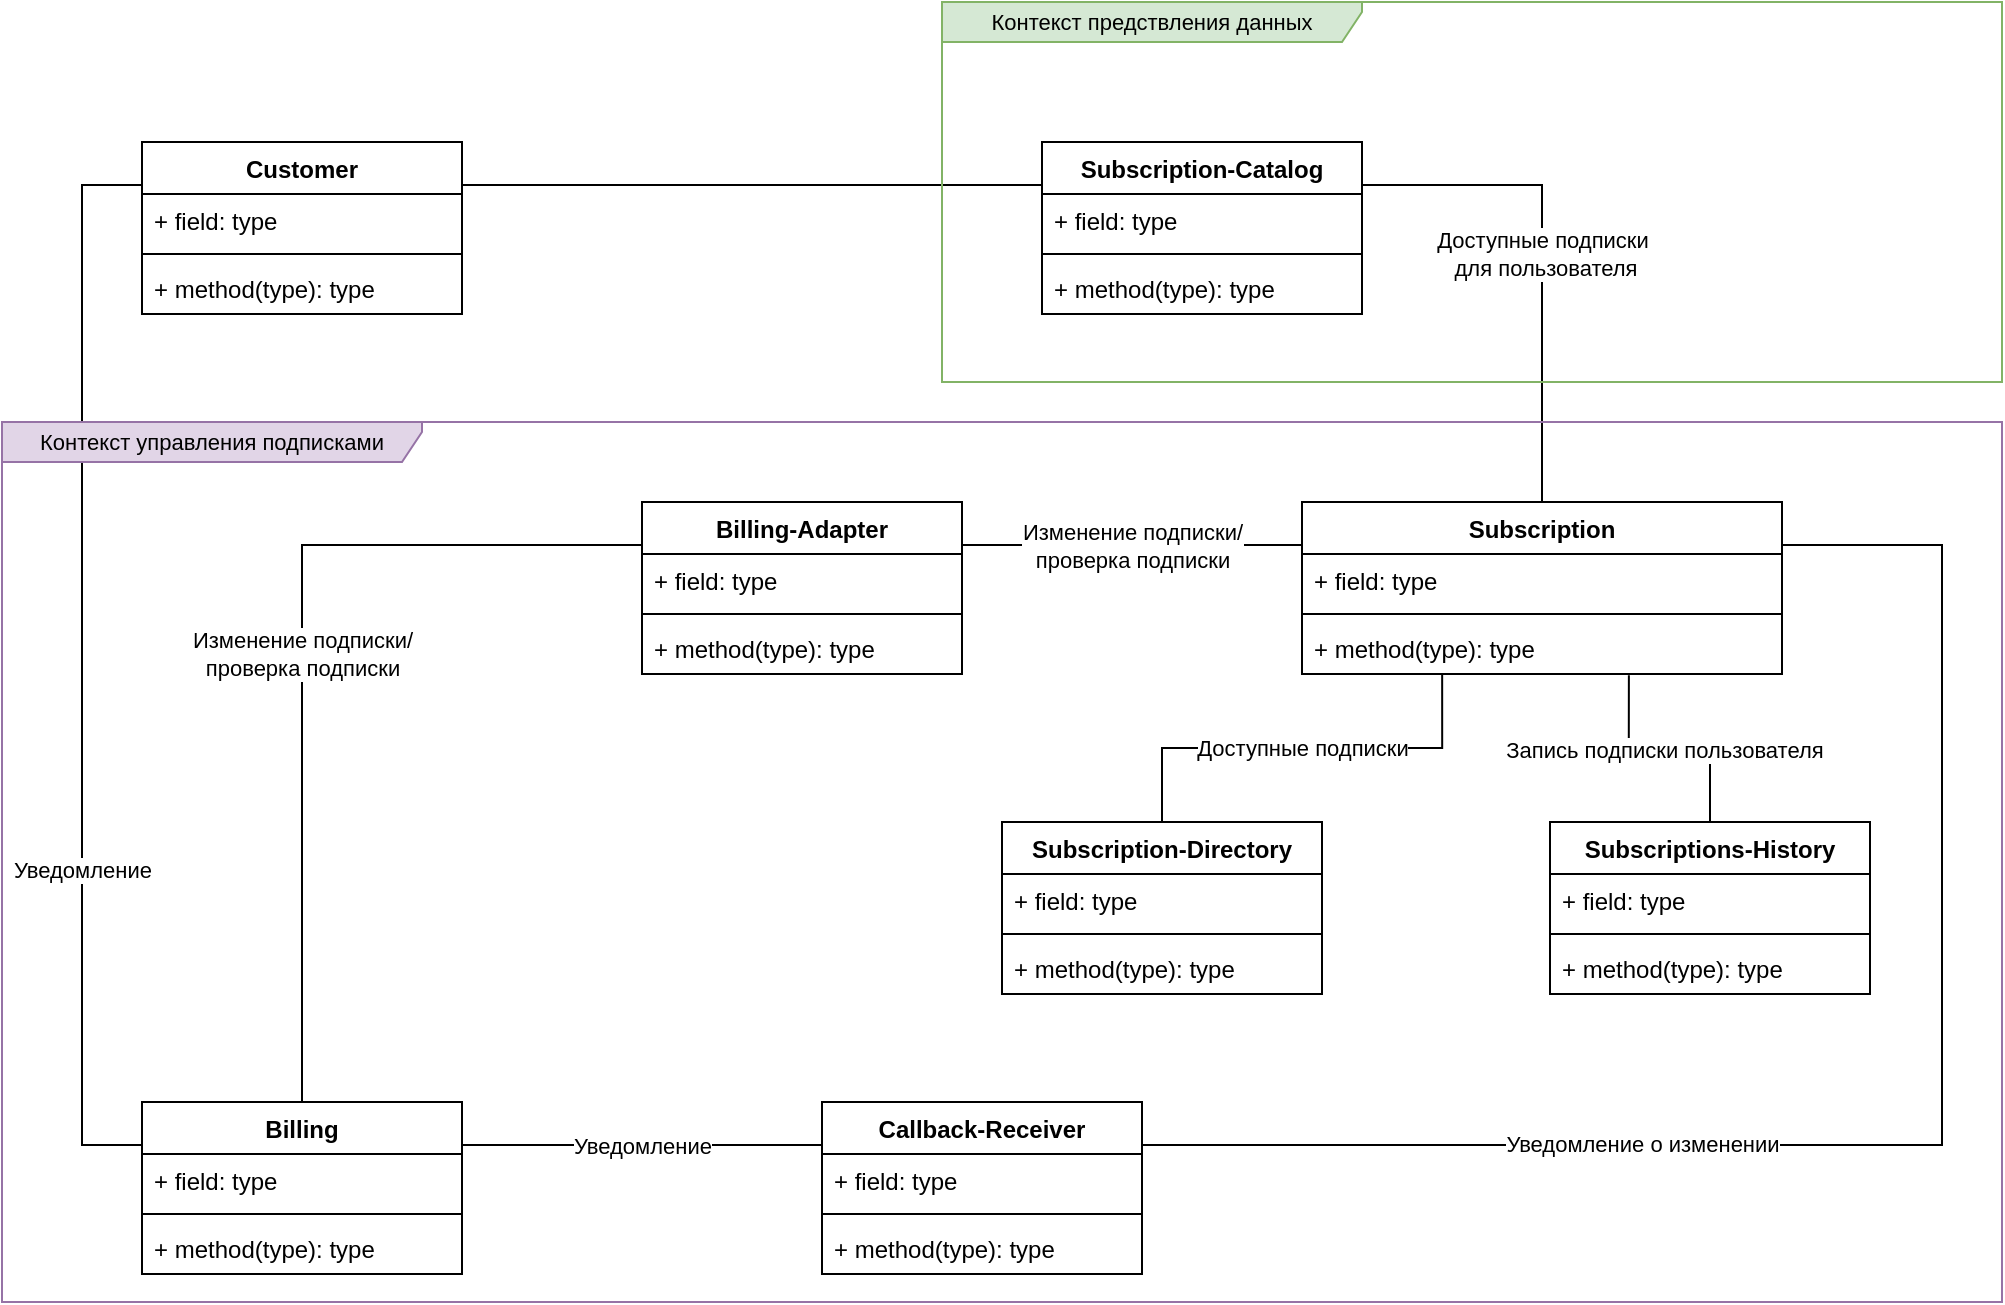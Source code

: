 <mxfile version="22.0.0" type="device" pages="4">
  <diagram name="V1" id="KmbdTij_2an36R1DEpAb">
    <mxGraphModel dx="2901" dy="1196" grid="1" gridSize="10" guides="1" tooltips="1" connect="1" arrows="1" fold="1" page="1" pageScale="1" pageWidth="827" pageHeight="1169" math="0" shadow="0">
      <root>
        <mxCell id="0" />
        <mxCell id="1" parent="0" />
        <mxCell id="fzV9chFGuS6fEBadWFvz-37" value="" style="edgeStyle=orthogonalEdgeStyle;rounded=0;orthogonalLoop=1;jettySize=auto;html=1;endArrow=none;endFill=0;entryX=0;entryY=0.25;entryDx=0;entryDy=0;exitX=1;exitY=0.25;exitDx=0;exitDy=0;" edge="1" parent="1" source="fzV9chFGuS6fEBadWFvz-5" target="fzV9chFGuS6fEBadWFvz-9">
          <mxGeometry relative="1" as="geometry">
            <mxPoint x="180" y="300" as="targetPoint" />
          </mxGeometry>
        </mxCell>
        <mxCell id="fzV9chFGuS6fEBadWFvz-5" value="Customer" style="swimlane;fontStyle=1;align=center;verticalAlign=top;childLayout=stackLayout;horizontal=1;startSize=26;horizontalStack=0;resizeParent=1;resizeParentMax=0;resizeLast=0;collapsible=1;marginBottom=0;whiteSpace=wrap;html=1;" vertex="1" parent="1">
          <mxGeometry x="-370" y="300" width="160" height="86" as="geometry" />
        </mxCell>
        <mxCell id="fzV9chFGuS6fEBadWFvz-6" value="+ field: type" style="text;strokeColor=none;fillColor=none;align=left;verticalAlign=top;spacingLeft=4;spacingRight=4;overflow=hidden;rotatable=0;points=[[0,0.5],[1,0.5]];portConstraint=eastwest;whiteSpace=wrap;html=1;" vertex="1" parent="fzV9chFGuS6fEBadWFvz-5">
          <mxGeometry y="26" width="160" height="26" as="geometry" />
        </mxCell>
        <mxCell id="fzV9chFGuS6fEBadWFvz-7" value="" style="line;strokeWidth=1;fillColor=none;align=left;verticalAlign=middle;spacingTop=-1;spacingLeft=3;spacingRight=3;rotatable=0;labelPosition=right;points=[];portConstraint=eastwest;strokeColor=inherit;" vertex="1" parent="fzV9chFGuS6fEBadWFvz-5">
          <mxGeometry y="52" width="160" height="8" as="geometry" />
        </mxCell>
        <mxCell id="fzV9chFGuS6fEBadWFvz-8" value="+ method(type): type" style="text;strokeColor=none;fillColor=none;align=left;verticalAlign=top;spacingLeft=4;spacingRight=4;overflow=hidden;rotatable=0;points=[[0,0.5],[1,0.5]];portConstraint=eastwest;whiteSpace=wrap;html=1;" vertex="1" parent="fzV9chFGuS6fEBadWFvz-5">
          <mxGeometry y="60" width="160" height="26" as="geometry" />
        </mxCell>
        <mxCell id="fzV9chFGuS6fEBadWFvz-39" value="Доступные подписки&lt;br&gt;&amp;nbsp;для пользователя" style="edgeStyle=orthogonalEdgeStyle;shape=connector;rounded=0;orthogonalLoop=1;jettySize=auto;html=1;exitX=1;exitY=0.25;exitDx=0;exitDy=0;entryX=0.5;entryY=0;entryDx=0;entryDy=0;labelBackgroundColor=default;strokeColor=default;align=center;verticalAlign=middle;fontFamily=Helvetica;fontSize=11;fontColor=default;endArrow=none;endFill=0;" edge="1" parent="1" source="fzV9chFGuS6fEBadWFvz-9" target="fzV9chFGuS6fEBadWFvz-17">
          <mxGeometry relative="1" as="geometry" />
        </mxCell>
        <mxCell id="fzV9chFGuS6fEBadWFvz-9" value="Subscription-Catalog" style="swimlane;fontStyle=1;align=center;verticalAlign=top;childLayout=stackLayout;horizontal=1;startSize=26;horizontalStack=0;resizeParent=1;resizeParentMax=0;resizeLast=0;collapsible=1;marginBottom=0;whiteSpace=wrap;html=1;" vertex="1" parent="1">
          <mxGeometry x="80" y="300" width="160" height="86" as="geometry" />
        </mxCell>
        <mxCell id="fzV9chFGuS6fEBadWFvz-10" value="+ field: type" style="text;strokeColor=none;fillColor=none;align=left;verticalAlign=top;spacingLeft=4;spacingRight=4;overflow=hidden;rotatable=0;points=[[0,0.5],[1,0.5]];portConstraint=eastwest;whiteSpace=wrap;html=1;" vertex="1" parent="fzV9chFGuS6fEBadWFvz-9">
          <mxGeometry y="26" width="160" height="26" as="geometry" />
        </mxCell>
        <mxCell id="fzV9chFGuS6fEBadWFvz-11" value="" style="line;strokeWidth=1;fillColor=none;align=left;verticalAlign=middle;spacingTop=-1;spacingLeft=3;spacingRight=3;rotatable=0;labelPosition=right;points=[];portConstraint=eastwest;strokeColor=inherit;" vertex="1" parent="fzV9chFGuS6fEBadWFvz-9">
          <mxGeometry y="52" width="160" height="8" as="geometry" />
        </mxCell>
        <mxCell id="fzV9chFGuS6fEBadWFvz-12" value="+ method(type): type" style="text;strokeColor=none;fillColor=none;align=left;verticalAlign=top;spacingLeft=4;spacingRight=4;overflow=hidden;rotatable=0;points=[[0,0.5],[1,0.5]];portConstraint=eastwest;whiteSpace=wrap;html=1;" vertex="1" parent="fzV9chFGuS6fEBadWFvz-9">
          <mxGeometry y="60" width="160" height="26" as="geometry" />
        </mxCell>
        <mxCell id="fzV9chFGuS6fEBadWFvz-13" value="Subscriptions-History" style="swimlane;fontStyle=1;align=center;verticalAlign=top;childLayout=stackLayout;horizontal=1;startSize=26;horizontalStack=0;resizeParent=1;resizeParentMax=0;resizeLast=0;collapsible=1;marginBottom=0;whiteSpace=wrap;html=1;" vertex="1" parent="1">
          <mxGeometry x="334" y="640" width="160" height="86" as="geometry" />
        </mxCell>
        <mxCell id="fzV9chFGuS6fEBadWFvz-14" value="+ field: type" style="text;strokeColor=none;fillColor=none;align=left;verticalAlign=top;spacingLeft=4;spacingRight=4;overflow=hidden;rotatable=0;points=[[0,0.5],[1,0.5]];portConstraint=eastwest;whiteSpace=wrap;html=1;" vertex="1" parent="fzV9chFGuS6fEBadWFvz-13">
          <mxGeometry y="26" width="160" height="26" as="geometry" />
        </mxCell>
        <mxCell id="fzV9chFGuS6fEBadWFvz-15" value="" style="line;strokeWidth=1;fillColor=none;align=left;verticalAlign=middle;spacingTop=-1;spacingLeft=3;spacingRight=3;rotatable=0;labelPosition=right;points=[];portConstraint=eastwest;strokeColor=inherit;" vertex="1" parent="fzV9chFGuS6fEBadWFvz-13">
          <mxGeometry y="52" width="160" height="8" as="geometry" />
        </mxCell>
        <mxCell id="fzV9chFGuS6fEBadWFvz-16" value="+ method(type): type" style="text;strokeColor=none;fillColor=none;align=left;verticalAlign=top;spacingLeft=4;spacingRight=4;overflow=hidden;rotatable=0;points=[[0,0.5],[1,0.5]];portConstraint=eastwest;whiteSpace=wrap;html=1;" vertex="1" parent="fzV9chFGuS6fEBadWFvz-13">
          <mxGeometry y="60" width="160" height="26" as="geometry" />
        </mxCell>
        <mxCell id="fzV9chFGuS6fEBadWFvz-40" value="Изменение подписки/&lt;br&gt;проверка подписки" style="edgeStyle=orthogonalEdgeStyle;shape=connector;rounded=0;orthogonalLoop=1;jettySize=auto;html=1;exitX=0;exitY=0.25;exitDx=0;exitDy=0;entryX=1;entryY=0.25;entryDx=0;entryDy=0;labelBackgroundColor=default;strokeColor=default;align=center;verticalAlign=middle;fontFamily=Helvetica;fontSize=11;fontColor=default;endArrow=none;endFill=0;" edge="1" parent="1" source="fzV9chFGuS6fEBadWFvz-17" target="fzV9chFGuS6fEBadWFvz-29">
          <mxGeometry relative="1" as="geometry" />
        </mxCell>
        <mxCell id="fzV9chFGuS6fEBadWFvz-45" style="edgeStyle=orthogonalEdgeStyle;shape=connector;rounded=0;orthogonalLoop=1;jettySize=auto;html=1;entryX=0.5;entryY=0;entryDx=0;entryDy=0;labelBackgroundColor=default;strokeColor=default;align=center;verticalAlign=middle;fontFamily=Helvetica;fontSize=11;fontColor=default;endArrow=none;endFill=0;exitX=0.681;exitY=1.024;exitDx=0;exitDy=0;exitPerimeter=0;" edge="1" parent="1" source="fzV9chFGuS6fEBadWFvz-20" target="fzV9chFGuS6fEBadWFvz-13">
          <mxGeometry relative="1" as="geometry" />
        </mxCell>
        <mxCell id="fzV9chFGuS6fEBadWFvz-46" value="Запись подписки пользователя" style="edgeLabel;html=1;align=center;verticalAlign=middle;resizable=0;points=[];fontSize=11;fontFamily=Helvetica;fontColor=default;" vertex="1" connectable="0" parent="fzV9chFGuS6fEBadWFvz-45">
          <mxGeometry x="-0.051" y="-1" relative="1" as="geometry">
            <mxPoint as="offset" />
          </mxGeometry>
        </mxCell>
        <mxCell id="fzV9chFGuS6fEBadWFvz-17" value="Subscription" style="swimlane;fontStyle=1;align=center;verticalAlign=top;childLayout=stackLayout;horizontal=1;startSize=26;horizontalStack=0;resizeParent=1;resizeParentMax=0;resizeLast=0;collapsible=1;marginBottom=0;whiteSpace=wrap;html=1;" vertex="1" parent="1">
          <mxGeometry x="210" y="480" width="240" height="86" as="geometry" />
        </mxCell>
        <mxCell id="fzV9chFGuS6fEBadWFvz-18" value="+ field: type" style="text;strokeColor=none;fillColor=none;align=left;verticalAlign=top;spacingLeft=4;spacingRight=4;overflow=hidden;rotatable=0;points=[[0,0.5],[1,0.5]];portConstraint=eastwest;whiteSpace=wrap;html=1;" vertex="1" parent="fzV9chFGuS6fEBadWFvz-17">
          <mxGeometry y="26" width="240" height="26" as="geometry" />
        </mxCell>
        <mxCell id="fzV9chFGuS6fEBadWFvz-19" value="" style="line;strokeWidth=1;fillColor=none;align=left;verticalAlign=middle;spacingTop=-1;spacingLeft=3;spacingRight=3;rotatable=0;labelPosition=right;points=[];portConstraint=eastwest;strokeColor=inherit;" vertex="1" parent="fzV9chFGuS6fEBadWFvz-17">
          <mxGeometry y="52" width="240" height="8" as="geometry" />
        </mxCell>
        <mxCell id="fzV9chFGuS6fEBadWFvz-20" value="+ method(type): type" style="text;strokeColor=none;fillColor=none;align=left;verticalAlign=top;spacingLeft=4;spacingRight=4;overflow=hidden;rotatable=0;points=[[0,0.5],[1,0.5]];portConstraint=eastwest;whiteSpace=wrap;html=1;" vertex="1" parent="fzV9chFGuS6fEBadWFvz-17">
          <mxGeometry y="60" width="240" height="26" as="geometry" />
        </mxCell>
        <mxCell id="fzV9chFGuS6fEBadWFvz-42" value="Уведомление" style="edgeStyle=orthogonalEdgeStyle;shape=connector;rounded=0;orthogonalLoop=1;jettySize=auto;html=1;exitX=1;exitY=0.25;exitDx=0;exitDy=0;entryX=0;entryY=0.25;entryDx=0;entryDy=0;labelBackgroundColor=default;strokeColor=default;align=center;verticalAlign=middle;fontFamily=Helvetica;fontSize=11;fontColor=default;endArrow=none;endFill=0;" edge="1" parent="1" source="fzV9chFGuS6fEBadWFvz-21" target="fzV9chFGuS6fEBadWFvz-25">
          <mxGeometry relative="1" as="geometry" />
        </mxCell>
        <mxCell id="fzV9chFGuS6fEBadWFvz-43" value="Уведомление" style="edgeStyle=orthogonalEdgeStyle;shape=connector;rounded=0;orthogonalLoop=1;jettySize=auto;html=1;exitX=0;exitY=0.25;exitDx=0;exitDy=0;entryX=0;entryY=0.25;entryDx=0;entryDy=0;labelBackgroundColor=default;strokeColor=default;align=center;verticalAlign=middle;fontFamily=Helvetica;fontSize=11;fontColor=default;endArrow=none;endFill=0;" edge="1" parent="1" source="fzV9chFGuS6fEBadWFvz-21" target="fzV9chFGuS6fEBadWFvz-5">
          <mxGeometry x="-0.379" relative="1" as="geometry">
            <Array as="points">
              <mxPoint x="-400" y="802" />
              <mxPoint x="-400" y="322" />
            </Array>
            <mxPoint as="offset" />
          </mxGeometry>
        </mxCell>
        <mxCell id="fzV9chFGuS6fEBadWFvz-21" value="Billing" style="swimlane;fontStyle=1;align=center;verticalAlign=top;childLayout=stackLayout;horizontal=1;startSize=26;horizontalStack=0;resizeParent=1;resizeParentMax=0;resizeLast=0;collapsible=1;marginBottom=0;whiteSpace=wrap;html=1;" vertex="1" parent="1">
          <mxGeometry x="-370" y="780" width="160" height="86" as="geometry" />
        </mxCell>
        <mxCell id="fzV9chFGuS6fEBadWFvz-22" value="+ field: type" style="text;strokeColor=none;fillColor=none;align=left;verticalAlign=top;spacingLeft=4;spacingRight=4;overflow=hidden;rotatable=0;points=[[0,0.5],[1,0.5]];portConstraint=eastwest;whiteSpace=wrap;html=1;" vertex="1" parent="fzV9chFGuS6fEBadWFvz-21">
          <mxGeometry y="26" width="160" height="26" as="geometry" />
        </mxCell>
        <mxCell id="fzV9chFGuS6fEBadWFvz-23" value="" style="line;strokeWidth=1;fillColor=none;align=left;verticalAlign=middle;spacingTop=-1;spacingLeft=3;spacingRight=3;rotatable=0;labelPosition=right;points=[];portConstraint=eastwest;strokeColor=inherit;" vertex="1" parent="fzV9chFGuS6fEBadWFvz-21">
          <mxGeometry y="52" width="160" height="8" as="geometry" />
        </mxCell>
        <mxCell id="fzV9chFGuS6fEBadWFvz-24" value="+ method(type): type" style="text;strokeColor=none;fillColor=none;align=left;verticalAlign=top;spacingLeft=4;spacingRight=4;overflow=hidden;rotatable=0;points=[[0,0.5],[1,0.5]];portConstraint=eastwest;whiteSpace=wrap;html=1;" vertex="1" parent="fzV9chFGuS6fEBadWFvz-21">
          <mxGeometry y="60" width="160" height="26" as="geometry" />
        </mxCell>
        <mxCell id="fzV9chFGuS6fEBadWFvz-44" value="Уведомление о изменении" style="edgeStyle=orthogonalEdgeStyle;shape=connector;rounded=0;orthogonalLoop=1;jettySize=auto;html=1;exitX=1;exitY=0.25;exitDx=0;exitDy=0;entryX=1;entryY=0.25;entryDx=0;entryDy=0;labelBackgroundColor=default;strokeColor=default;align=center;verticalAlign=middle;fontFamily=Helvetica;fontSize=11;fontColor=default;endArrow=none;endFill=0;" edge="1" parent="1" source="fzV9chFGuS6fEBadWFvz-25" target="fzV9chFGuS6fEBadWFvz-17">
          <mxGeometry x="-0.36" y="1" relative="1" as="geometry">
            <Array as="points">
              <mxPoint x="530" y="802" />
              <mxPoint x="530" y="502" />
            </Array>
            <mxPoint as="offset" />
          </mxGeometry>
        </mxCell>
        <mxCell id="fzV9chFGuS6fEBadWFvz-25" value="Callback-Receiver" style="swimlane;fontStyle=1;align=center;verticalAlign=top;childLayout=stackLayout;horizontal=1;startSize=26;horizontalStack=0;resizeParent=1;resizeParentMax=0;resizeLast=0;collapsible=1;marginBottom=0;whiteSpace=wrap;html=1;" vertex="1" parent="1">
          <mxGeometry x="-30" y="780" width="160" height="86" as="geometry" />
        </mxCell>
        <mxCell id="fzV9chFGuS6fEBadWFvz-26" value="+ field: type" style="text;strokeColor=none;fillColor=none;align=left;verticalAlign=top;spacingLeft=4;spacingRight=4;overflow=hidden;rotatable=0;points=[[0,0.5],[1,0.5]];portConstraint=eastwest;whiteSpace=wrap;html=1;" vertex="1" parent="fzV9chFGuS6fEBadWFvz-25">
          <mxGeometry y="26" width="160" height="26" as="geometry" />
        </mxCell>
        <mxCell id="fzV9chFGuS6fEBadWFvz-27" value="" style="line;strokeWidth=1;fillColor=none;align=left;verticalAlign=middle;spacingTop=-1;spacingLeft=3;spacingRight=3;rotatable=0;labelPosition=right;points=[];portConstraint=eastwest;strokeColor=inherit;" vertex="1" parent="fzV9chFGuS6fEBadWFvz-25">
          <mxGeometry y="52" width="160" height="8" as="geometry" />
        </mxCell>
        <mxCell id="fzV9chFGuS6fEBadWFvz-28" value="+ method(type): type" style="text;strokeColor=none;fillColor=none;align=left;verticalAlign=top;spacingLeft=4;spacingRight=4;overflow=hidden;rotatable=0;points=[[0,0.5],[1,0.5]];portConstraint=eastwest;whiteSpace=wrap;html=1;" vertex="1" parent="fzV9chFGuS6fEBadWFvz-25">
          <mxGeometry y="60" width="160" height="26" as="geometry" />
        </mxCell>
        <mxCell id="fzV9chFGuS6fEBadWFvz-41" value="Изменение подписки/&lt;br style=&quot;border-color: var(--border-color);&quot;&gt;проверка подписки" style="edgeStyle=orthogonalEdgeStyle;shape=connector;rounded=0;orthogonalLoop=1;jettySize=auto;html=1;exitX=0;exitY=0.25;exitDx=0;exitDy=0;entryX=0.5;entryY=0;entryDx=0;entryDy=0;labelBackgroundColor=default;strokeColor=default;align=center;verticalAlign=middle;fontFamily=Helvetica;fontSize=11;fontColor=default;endArrow=none;endFill=0;" edge="1" parent="1" source="fzV9chFGuS6fEBadWFvz-29" target="fzV9chFGuS6fEBadWFvz-21">
          <mxGeometry relative="1" as="geometry" />
        </mxCell>
        <mxCell id="fzV9chFGuS6fEBadWFvz-29" value="Billing-Adapter" style="swimlane;fontStyle=1;align=center;verticalAlign=top;childLayout=stackLayout;horizontal=1;startSize=26;horizontalStack=0;resizeParent=1;resizeParentMax=0;resizeLast=0;collapsible=1;marginBottom=0;whiteSpace=wrap;html=1;" vertex="1" parent="1">
          <mxGeometry x="-120" y="480" width="160" height="86" as="geometry" />
        </mxCell>
        <mxCell id="fzV9chFGuS6fEBadWFvz-30" value="+ field: type" style="text;strokeColor=none;fillColor=none;align=left;verticalAlign=top;spacingLeft=4;spacingRight=4;overflow=hidden;rotatable=0;points=[[0,0.5],[1,0.5]];portConstraint=eastwest;whiteSpace=wrap;html=1;" vertex="1" parent="fzV9chFGuS6fEBadWFvz-29">
          <mxGeometry y="26" width="160" height="26" as="geometry" />
        </mxCell>
        <mxCell id="fzV9chFGuS6fEBadWFvz-31" value="" style="line;strokeWidth=1;fillColor=none;align=left;verticalAlign=middle;spacingTop=-1;spacingLeft=3;spacingRight=3;rotatable=0;labelPosition=right;points=[];portConstraint=eastwest;strokeColor=inherit;" vertex="1" parent="fzV9chFGuS6fEBadWFvz-29">
          <mxGeometry y="52" width="160" height="8" as="geometry" />
        </mxCell>
        <mxCell id="fzV9chFGuS6fEBadWFvz-32" value="+ method(type): type" style="text;strokeColor=none;fillColor=none;align=left;verticalAlign=top;spacingLeft=4;spacingRight=4;overflow=hidden;rotatable=0;points=[[0,0.5],[1,0.5]];portConstraint=eastwest;whiteSpace=wrap;html=1;" vertex="1" parent="fzV9chFGuS6fEBadWFvz-29">
          <mxGeometry y="60" width="160" height="26" as="geometry" />
        </mxCell>
        <mxCell id="fzV9chFGuS6fEBadWFvz-48" value="Subscription-Directory" style="swimlane;fontStyle=1;align=center;verticalAlign=top;childLayout=stackLayout;horizontal=1;startSize=26;horizontalStack=0;resizeParent=1;resizeParentMax=0;resizeLast=0;collapsible=1;marginBottom=0;whiteSpace=wrap;html=1;" vertex="1" parent="1">
          <mxGeometry x="60" y="640" width="160" height="86" as="geometry" />
        </mxCell>
        <mxCell id="fzV9chFGuS6fEBadWFvz-49" value="+ field: type" style="text;strokeColor=none;fillColor=none;align=left;verticalAlign=top;spacingLeft=4;spacingRight=4;overflow=hidden;rotatable=0;points=[[0,0.5],[1,0.5]];portConstraint=eastwest;whiteSpace=wrap;html=1;" vertex="1" parent="fzV9chFGuS6fEBadWFvz-48">
          <mxGeometry y="26" width="160" height="26" as="geometry" />
        </mxCell>
        <mxCell id="fzV9chFGuS6fEBadWFvz-50" value="" style="line;strokeWidth=1;fillColor=none;align=left;verticalAlign=middle;spacingTop=-1;spacingLeft=3;spacingRight=3;rotatable=0;labelPosition=right;points=[];portConstraint=eastwest;strokeColor=inherit;" vertex="1" parent="fzV9chFGuS6fEBadWFvz-48">
          <mxGeometry y="52" width="160" height="8" as="geometry" />
        </mxCell>
        <mxCell id="fzV9chFGuS6fEBadWFvz-51" value="+ method(type): type" style="text;strokeColor=none;fillColor=none;align=left;verticalAlign=top;spacingLeft=4;spacingRight=4;overflow=hidden;rotatable=0;points=[[0,0.5],[1,0.5]];portConstraint=eastwest;whiteSpace=wrap;html=1;" vertex="1" parent="fzV9chFGuS6fEBadWFvz-48">
          <mxGeometry y="60" width="160" height="26" as="geometry" />
        </mxCell>
        <mxCell id="fzV9chFGuS6fEBadWFvz-52" value="Доступные подписки" style="edgeStyle=orthogonalEdgeStyle;shape=connector;rounded=0;orthogonalLoop=1;jettySize=auto;html=1;entryX=0.292;entryY=1.002;entryDx=0;entryDy=0;entryPerimeter=0;labelBackgroundColor=default;strokeColor=default;align=center;verticalAlign=middle;fontFamily=Helvetica;fontSize=11;fontColor=default;endArrow=none;endFill=0;" edge="1" parent="1" source="fzV9chFGuS6fEBadWFvz-48" target="fzV9chFGuS6fEBadWFvz-20">
          <mxGeometry relative="1" as="geometry" />
        </mxCell>
        <mxCell id="Q1gtvo_bICVPeh4z__SI-1" value="Контекст предствления данных" style="shape=umlFrame;whiteSpace=wrap;html=1;pointerEvents=0;fontFamily=Helvetica;fontSize=11;width=210;height=20;fillColor=#d5e8d4;strokeColor=#82b366;" vertex="1" parent="1">
          <mxGeometry x="30" y="230" width="530" height="190" as="geometry" />
        </mxCell>
        <mxCell id="Q1gtvo_bICVPeh4z__SI-2" value="Контекст управления подписками" style="shape=umlFrame;whiteSpace=wrap;html=1;pointerEvents=0;fontFamily=Helvetica;fontSize=11;width=210;height=20;fillColor=#e1d5e7;strokeColor=#9673a6;" vertex="1" parent="1">
          <mxGeometry x="-440" y="440" width="1000" height="440" as="geometry" />
        </mxCell>
      </root>
    </mxGraphModel>
  </diagram>
  <diagram id="bg6zSLtvw0XlhH_qYkht" name="V2">
    <mxGraphModel dx="2630" dy="1040" grid="1" gridSize="10" guides="1" tooltips="1" connect="1" arrows="1" fold="1" page="1" pageScale="1" pageWidth="827" pageHeight="1169" math="0" shadow="0">
      <root>
        <mxCell id="0" />
        <mxCell id="1" parent="0" />
        <mxCell id="FIYcAB29RE0-kJ2DwLph-1" value="" style="edgeStyle=orthogonalEdgeStyle;rounded=0;orthogonalLoop=1;jettySize=auto;html=1;endArrow=none;endFill=0;entryX=0;entryY=0.25;entryDx=0;entryDy=0;exitX=1;exitY=0.25;exitDx=0;exitDy=0;" edge="1" parent="1" source="FIYcAB29RE0-kJ2DwLph-2" target="FIYcAB29RE0-kJ2DwLph-7">
          <mxGeometry relative="1" as="geometry">
            <mxPoint x="180" y="1000" as="targetPoint" />
          </mxGeometry>
        </mxCell>
        <mxCell id="FIYcAB29RE0-kJ2DwLph-2" value="Customer" style="swimlane;fontStyle=1;align=center;verticalAlign=top;childLayout=stackLayout;horizontal=1;startSize=26;horizontalStack=0;resizeParent=1;resizeParentMax=0;resizeLast=0;collapsible=1;marginBottom=0;whiteSpace=wrap;html=1;" vertex="1" parent="1">
          <mxGeometry x="-370" y="990" width="160" height="86" as="geometry" />
        </mxCell>
        <mxCell id="FIYcAB29RE0-kJ2DwLph-3" value="+ field: type" style="text;strokeColor=none;fillColor=none;align=left;verticalAlign=top;spacingLeft=4;spacingRight=4;overflow=hidden;rotatable=0;points=[[0,0.5],[1,0.5]];portConstraint=eastwest;whiteSpace=wrap;html=1;" vertex="1" parent="FIYcAB29RE0-kJ2DwLph-2">
          <mxGeometry y="26" width="160" height="26" as="geometry" />
        </mxCell>
        <mxCell id="FIYcAB29RE0-kJ2DwLph-4" value="" style="line;strokeWidth=1;fillColor=none;align=left;verticalAlign=middle;spacingTop=-1;spacingLeft=3;spacingRight=3;rotatable=0;labelPosition=right;points=[];portConstraint=eastwest;strokeColor=inherit;" vertex="1" parent="FIYcAB29RE0-kJ2DwLph-2">
          <mxGeometry y="52" width="160" height="8" as="geometry" />
        </mxCell>
        <mxCell id="FIYcAB29RE0-kJ2DwLph-5" value="+ method(type): type" style="text;strokeColor=none;fillColor=none;align=left;verticalAlign=top;spacingLeft=4;spacingRight=4;overflow=hidden;rotatable=0;points=[[0,0.5],[1,0.5]];portConstraint=eastwest;whiteSpace=wrap;html=1;" vertex="1" parent="FIYcAB29RE0-kJ2DwLph-2">
          <mxGeometry y="60" width="160" height="26" as="geometry" />
        </mxCell>
        <mxCell id="FIYcAB29RE0-kJ2DwLph-6" value="Доступные подписки&lt;br&gt;&amp;nbsp;для пользователя" style="edgeStyle=orthogonalEdgeStyle;shape=connector;rounded=0;orthogonalLoop=1;jettySize=auto;html=1;exitX=1;exitY=0.25;exitDx=0;exitDy=0;labelBackgroundColor=default;strokeColor=default;align=center;verticalAlign=middle;fontFamily=Helvetica;fontSize=11;fontColor=default;endArrow=none;endFill=0;entryX=0.5;entryY=0;entryDx=0;entryDy=0;" edge="1" parent="1" source="FIYcAB29RE0-kJ2DwLph-7" target="FIYcAB29RE0-kJ2DwLph-38">
          <mxGeometry x="-0.272" y="10" relative="1" as="geometry">
            <mxPoint x="420" y="1022" as="targetPoint" />
            <mxPoint as="offset" />
          </mxGeometry>
        </mxCell>
        <mxCell id="FIYcAB29RE0-kJ2DwLph-7" value="Subscription-Catalog" style="swimlane;fontStyle=1;align=center;verticalAlign=top;childLayout=stackLayout;horizontal=1;startSize=26;horizontalStack=0;resizeParent=1;resizeParentMax=0;resizeLast=0;collapsible=1;marginBottom=0;whiteSpace=wrap;html=1;" vertex="1" parent="1">
          <mxGeometry x="-80" y="990" width="160" height="86" as="geometry" />
        </mxCell>
        <mxCell id="FIYcAB29RE0-kJ2DwLph-8" value="+ field: type" style="text;strokeColor=none;fillColor=none;align=left;verticalAlign=top;spacingLeft=4;spacingRight=4;overflow=hidden;rotatable=0;points=[[0,0.5],[1,0.5]];portConstraint=eastwest;whiteSpace=wrap;html=1;" vertex="1" parent="FIYcAB29RE0-kJ2DwLph-7">
          <mxGeometry y="26" width="160" height="26" as="geometry" />
        </mxCell>
        <mxCell id="FIYcAB29RE0-kJ2DwLph-9" value="" style="line;strokeWidth=1;fillColor=none;align=left;verticalAlign=middle;spacingTop=-1;spacingLeft=3;spacingRight=3;rotatable=0;labelPosition=right;points=[];portConstraint=eastwest;strokeColor=inherit;" vertex="1" parent="FIYcAB29RE0-kJ2DwLph-7">
          <mxGeometry y="52" width="160" height="8" as="geometry" />
        </mxCell>
        <mxCell id="FIYcAB29RE0-kJ2DwLph-10" value="+ method(type): type" style="text;strokeColor=none;fillColor=none;align=left;verticalAlign=top;spacingLeft=4;spacingRight=4;overflow=hidden;rotatable=0;points=[[0,0.5],[1,0.5]];portConstraint=eastwest;whiteSpace=wrap;html=1;" vertex="1" parent="FIYcAB29RE0-kJ2DwLph-7">
          <mxGeometry y="60" width="160" height="26" as="geometry" />
        </mxCell>
        <mxCell id="FIYcAB29RE0-kJ2DwLph-11" value="Subscriptions-History" style="swimlane;fontStyle=1;align=center;verticalAlign=top;childLayout=stackLayout;horizontal=1;startSize=26;horizontalStack=0;resizeParent=1;resizeParentMax=0;resizeLast=0;collapsible=1;marginBottom=0;whiteSpace=wrap;html=1;" vertex="1" parent="1">
          <mxGeometry x="250" y="840" width="160" height="86" as="geometry" />
        </mxCell>
        <mxCell id="FIYcAB29RE0-kJ2DwLph-12" value="+ field: type" style="text;strokeColor=none;fillColor=none;align=left;verticalAlign=top;spacingLeft=4;spacingRight=4;overflow=hidden;rotatable=0;points=[[0,0.5],[1,0.5]];portConstraint=eastwest;whiteSpace=wrap;html=1;" vertex="1" parent="FIYcAB29RE0-kJ2DwLph-11">
          <mxGeometry y="26" width="160" height="26" as="geometry" />
        </mxCell>
        <mxCell id="FIYcAB29RE0-kJ2DwLph-13" value="" style="line;strokeWidth=1;fillColor=none;align=left;verticalAlign=middle;spacingTop=-1;spacingLeft=3;spacingRight=3;rotatable=0;labelPosition=right;points=[];portConstraint=eastwest;strokeColor=inherit;" vertex="1" parent="FIYcAB29RE0-kJ2DwLph-11">
          <mxGeometry y="52" width="160" height="8" as="geometry" />
        </mxCell>
        <mxCell id="FIYcAB29RE0-kJ2DwLph-14" value="+ method(type): type" style="text;strokeColor=none;fillColor=none;align=left;verticalAlign=top;spacingLeft=4;spacingRight=4;overflow=hidden;rotatable=0;points=[[0,0.5],[1,0.5]];portConstraint=eastwest;whiteSpace=wrap;html=1;" vertex="1" parent="FIYcAB29RE0-kJ2DwLph-11">
          <mxGeometry y="60" width="160" height="26" as="geometry" />
        </mxCell>
        <mxCell id="FIYcAB29RE0-kJ2DwLph-15" value="Изменение подписки/&lt;br&gt;проверка подписки" style="edgeStyle=orthogonalEdgeStyle;shape=connector;rounded=0;orthogonalLoop=1;jettySize=auto;html=1;exitX=0;exitY=0.25;exitDx=0;exitDy=0;entryX=1;entryY=0.25;entryDx=0;entryDy=0;labelBackgroundColor=default;strokeColor=default;align=center;verticalAlign=middle;fontFamily=Helvetica;fontSize=11;fontColor=default;endArrow=none;endFill=0;" edge="1" parent="1" source="FIYcAB29RE0-kJ2DwLph-18" target="FIYcAB29RE0-kJ2DwLph-34">
          <mxGeometry relative="1" as="geometry" />
        </mxCell>
        <mxCell id="FIYcAB29RE0-kJ2DwLph-16" style="edgeStyle=orthogonalEdgeStyle;shape=connector;rounded=0;orthogonalLoop=1;jettySize=auto;html=1;entryX=0;entryY=0.25;entryDx=0;entryDy=0;labelBackgroundColor=default;strokeColor=default;align=center;verticalAlign=middle;fontFamily=Helvetica;fontSize=11;fontColor=default;endArrow=none;endFill=0;exitX=0.75;exitY=0;exitDx=0;exitDy=0;" edge="1" parent="1" source="FIYcAB29RE0-kJ2DwLph-7" target="FIYcAB29RE0-kJ2DwLph-11">
          <mxGeometry relative="1" as="geometry">
            <mxPoint x="379" y="810" as="sourcePoint" />
            <Array as="points">
              <mxPoint x="40" y="862" />
              <mxPoint x="250" y="862" />
            </Array>
          </mxGeometry>
        </mxCell>
        <mxCell id="FIYcAB29RE0-kJ2DwLph-17" value="Запрос подписки пользователя" style="edgeLabel;html=1;align=center;verticalAlign=middle;resizable=0;points=[];fontSize=11;fontFamily=Helvetica;fontColor=default;" vertex="1" connectable="0" parent="FIYcAB29RE0-kJ2DwLph-16">
          <mxGeometry x="-0.051" y="-1" relative="1" as="geometry">
            <mxPoint x="84" y="17" as="offset" />
          </mxGeometry>
        </mxCell>
        <mxCell id="FIYcAB29RE0-kJ2DwLph-43" value="Запись подписки пользователя" style="edgeStyle=orthogonalEdgeStyle;shape=connector;rounded=0;orthogonalLoop=1;jettySize=auto;html=1;exitX=1;exitY=0.25;exitDx=0;exitDy=0;entryX=1;entryY=0.25;entryDx=0;entryDy=0;labelBackgroundColor=default;strokeColor=default;align=center;verticalAlign=middle;fontFamily=Helvetica;fontSize=11;fontColor=default;endArrow=none;endFill=0;" edge="1" parent="1" source="FIYcAB29RE0-kJ2DwLph-18" target="FIYcAB29RE0-kJ2DwLph-11">
          <mxGeometry relative="1" as="geometry">
            <Array as="points">
              <mxPoint x="540" y="1271" />
              <mxPoint x="540" y="862" />
              <mxPoint x="410" y="862" />
            </Array>
          </mxGeometry>
        </mxCell>
        <mxCell id="FIYcAB29RE0-kJ2DwLph-18" value="Subscription" style="swimlane;fontStyle=1;align=center;verticalAlign=top;childLayout=stackLayout;horizontal=1;startSize=26;horizontalStack=0;resizeParent=1;resizeParentMax=0;resizeLast=0;collapsible=1;marginBottom=0;whiteSpace=wrap;html=1;" vertex="1" parent="1">
          <mxGeometry x="210" y="1250" width="240" height="86" as="geometry" />
        </mxCell>
        <mxCell id="FIYcAB29RE0-kJ2DwLph-19" value="+ field: type" style="text;strokeColor=none;fillColor=none;align=left;verticalAlign=top;spacingLeft=4;spacingRight=4;overflow=hidden;rotatable=0;points=[[0,0.5],[1,0.5]];portConstraint=eastwest;whiteSpace=wrap;html=1;" vertex="1" parent="FIYcAB29RE0-kJ2DwLph-18">
          <mxGeometry y="26" width="240" height="26" as="geometry" />
        </mxCell>
        <mxCell id="FIYcAB29RE0-kJ2DwLph-20" value="" style="line;strokeWidth=1;fillColor=none;align=left;verticalAlign=middle;spacingTop=-1;spacingLeft=3;spacingRight=3;rotatable=0;labelPosition=right;points=[];portConstraint=eastwest;strokeColor=inherit;" vertex="1" parent="FIYcAB29RE0-kJ2DwLph-18">
          <mxGeometry y="52" width="240" height="8" as="geometry" />
        </mxCell>
        <mxCell id="FIYcAB29RE0-kJ2DwLph-21" value="+ method(type): type" style="text;strokeColor=none;fillColor=none;align=left;verticalAlign=top;spacingLeft=4;spacingRight=4;overflow=hidden;rotatable=0;points=[[0,0.5],[1,0.5]];portConstraint=eastwest;whiteSpace=wrap;html=1;" vertex="1" parent="FIYcAB29RE0-kJ2DwLph-18">
          <mxGeometry y="60" width="240" height="26" as="geometry" />
        </mxCell>
        <mxCell id="FIYcAB29RE0-kJ2DwLph-22" value="Уведомление" style="edgeStyle=orthogonalEdgeStyle;shape=connector;rounded=0;orthogonalLoop=1;jettySize=auto;html=1;exitX=1;exitY=0.25;exitDx=0;exitDy=0;entryX=0;entryY=0.25;entryDx=0;entryDy=0;labelBackgroundColor=default;strokeColor=default;align=center;verticalAlign=middle;fontFamily=Helvetica;fontSize=11;fontColor=default;endArrow=none;endFill=0;" edge="1" parent="1" source="FIYcAB29RE0-kJ2DwLph-24" target="FIYcAB29RE0-kJ2DwLph-29">
          <mxGeometry relative="1" as="geometry" />
        </mxCell>
        <mxCell id="FIYcAB29RE0-kJ2DwLph-23" value="Уведомление" style="edgeStyle=orthogonalEdgeStyle;shape=connector;rounded=0;orthogonalLoop=1;jettySize=auto;html=1;exitX=0;exitY=0.25;exitDx=0;exitDy=0;entryX=0;entryY=0.25;entryDx=0;entryDy=0;labelBackgroundColor=default;strokeColor=default;align=center;verticalAlign=middle;fontFamily=Helvetica;fontSize=11;fontColor=default;endArrow=none;endFill=0;" edge="1" parent="1" source="FIYcAB29RE0-kJ2DwLph-24" target="FIYcAB29RE0-kJ2DwLph-2">
          <mxGeometry x="-0.379" relative="1" as="geometry">
            <Array as="points">
              <mxPoint x="-400" y="1502" />
              <mxPoint x="-400" y="1022" />
            </Array>
            <mxPoint as="offset" />
          </mxGeometry>
        </mxCell>
        <mxCell id="FIYcAB29RE0-kJ2DwLph-24" value="Billing" style="swimlane;fontStyle=1;align=center;verticalAlign=top;childLayout=stackLayout;horizontal=1;startSize=26;horizontalStack=0;resizeParent=1;resizeParentMax=0;resizeLast=0;collapsible=1;marginBottom=0;whiteSpace=wrap;html=1;" vertex="1" parent="1">
          <mxGeometry x="-370" y="1480" width="160" height="86" as="geometry" />
        </mxCell>
        <mxCell id="FIYcAB29RE0-kJ2DwLph-25" value="+ field: type" style="text;strokeColor=none;fillColor=none;align=left;verticalAlign=top;spacingLeft=4;spacingRight=4;overflow=hidden;rotatable=0;points=[[0,0.5],[1,0.5]];portConstraint=eastwest;whiteSpace=wrap;html=1;" vertex="1" parent="FIYcAB29RE0-kJ2DwLph-24">
          <mxGeometry y="26" width="160" height="26" as="geometry" />
        </mxCell>
        <mxCell id="FIYcAB29RE0-kJ2DwLph-26" value="" style="line;strokeWidth=1;fillColor=none;align=left;verticalAlign=middle;spacingTop=-1;spacingLeft=3;spacingRight=3;rotatable=0;labelPosition=right;points=[];portConstraint=eastwest;strokeColor=inherit;" vertex="1" parent="FIYcAB29RE0-kJ2DwLph-24">
          <mxGeometry y="52" width="160" height="8" as="geometry" />
        </mxCell>
        <mxCell id="FIYcAB29RE0-kJ2DwLph-27" value="+ method(type): type" style="text;strokeColor=none;fillColor=none;align=left;verticalAlign=top;spacingLeft=4;spacingRight=4;overflow=hidden;rotatable=0;points=[[0,0.5],[1,0.5]];portConstraint=eastwest;whiteSpace=wrap;html=1;" vertex="1" parent="FIYcAB29RE0-kJ2DwLph-24">
          <mxGeometry y="60" width="160" height="26" as="geometry" />
        </mxCell>
        <mxCell id="FIYcAB29RE0-kJ2DwLph-28" value="Уведомление о изменении" style="edgeStyle=orthogonalEdgeStyle;shape=connector;rounded=0;orthogonalLoop=1;jettySize=auto;html=1;exitX=1;exitY=0.25;exitDx=0;exitDy=0;entryX=0.521;entryY=1.015;entryDx=0;entryDy=0;labelBackgroundColor=default;strokeColor=default;align=center;verticalAlign=middle;fontFamily=Helvetica;fontSize=11;fontColor=default;endArrow=none;endFill=0;entryPerimeter=0;" edge="1" parent="1" source="FIYcAB29RE0-kJ2DwLph-29" target="FIYcAB29RE0-kJ2DwLph-21">
          <mxGeometry x="-0.36" y="1" relative="1" as="geometry">
            <Array as="points">
              <mxPoint x="335" y="1501" />
            </Array>
            <mxPoint as="offset" />
          </mxGeometry>
        </mxCell>
        <mxCell id="FIYcAB29RE0-kJ2DwLph-29" value="Callback-Receiver" style="swimlane;fontStyle=1;align=center;verticalAlign=top;childLayout=stackLayout;horizontal=1;startSize=26;horizontalStack=0;resizeParent=1;resizeParentMax=0;resizeLast=0;collapsible=1;marginBottom=0;whiteSpace=wrap;html=1;" vertex="1" parent="1">
          <mxGeometry x="-30" y="1480" width="160" height="86" as="geometry" />
        </mxCell>
        <mxCell id="FIYcAB29RE0-kJ2DwLph-30" value="+ field: type" style="text;strokeColor=none;fillColor=none;align=left;verticalAlign=top;spacingLeft=4;spacingRight=4;overflow=hidden;rotatable=0;points=[[0,0.5],[1,0.5]];portConstraint=eastwest;whiteSpace=wrap;html=1;" vertex="1" parent="FIYcAB29RE0-kJ2DwLph-29">
          <mxGeometry y="26" width="160" height="26" as="geometry" />
        </mxCell>
        <mxCell id="FIYcAB29RE0-kJ2DwLph-31" value="" style="line;strokeWidth=1;fillColor=none;align=left;verticalAlign=middle;spacingTop=-1;spacingLeft=3;spacingRight=3;rotatable=0;labelPosition=right;points=[];portConstraint=eastwest;strokeColor=inherit;" vertex="1" parent="FIYcAB29RE0-kJ2DwLph-29">
          <mxGeometry y="52" width="160" height="8" as="geometry" />
        </mxCell>
        <mxCell id="FIYcAB29RE0-kJ2DwLph-32" value="+ method(type): type" style="text;strokeColor=none;fillColor=none;align=left;verticalAlign=top;spacingLeft=4;spacingRight=4;overflow=hidden;rotatable=0;points=[[0,0.5],[1,0.5]];portConstraint=eastwest;whiteSpace=wrap;html=1;" vertex="1" parent="FIYcAB29RE0-kJ2DwLph-29">
          <mxGeometry y="60" width="160" height="26" as="geometry" />
        </mxCell>
        <mxCell id="FIYcAB29RE0-kJ2DwLph-33" value="Изменение подписки/&lt;br style=&quot;border-color: var(--border-color);&quot;&gt;проверка подписки" style="edgeStyle=orthogonalEdgeStyle;shape=connector;rounded=0;orthogonalLoop=1;jettySize=auto;html=1;exitX=0;exitY=0.25;exitDx=0;exitDy=0;entryX=0.5;entryY=0;entryDx=0;entryDy=0;labelBackgroundColor=default;strokeColor=default;align=center;verticalAlign=middle;fontFamily=Helvetica;fontSize=11;fontColor=default;endArrow=none;endFill=0;" edge="1" parent="1" source="FIYcAB29RE0-kJ2DwLph-34" target="FIYcAB29RE0-kJ2DwLph-24">
          <mxGeometry relative="1" as="geometry" />
        </mxCell>
        <mxCell id="FIYcAB29RE0-kJ2DwLph-34" value="Billing-Adapter" style="swimlane;fontStyle=1;align=center;verticalAlign=top;childLayout=stackLayout;horizontal=1;startSize=26;horizontalStack=0;resizeParent=1;resizeParentMax=0;resizeLast=0;collapsible=1;marginBottom=0;whiteSpace=wrap;html=1;" vertex="1" parent="1">
          <mxGeometry x="-120" y="1250" width="160" height="86" as="geometry" />
        </mxCell>
        <mxCell id="FIYcAB29RE0-kJ2DwLph-35" value="+ field: type" style="text;strokeColor=none;fillColor=none;align=left;verticalAlign=top;spacingLeft=4;spacingRight=4;overflow=hidden;rotatable=0;points=[[0,0.5],[1,0.5]];portConstraint=eastwest;whiteSpace=wrap;html=1;" vertex="1" parent="FIYcAB29RE0-kJ2DwLph-34">
          <mxGeometry y="26" width="160" height="26" as="geometry" />
        </mxCell>
        <mxCell id="FIYcAB29RE0-kJ2DwLph-36" value="" style="line;strokeWidth=1;fillColor=none;align=left;verticalAlign=middle;spacingTop=-1;spacingLeft=3;spacingRight=3;rotatable=0;labelPosition=right;points=[];portConstraint=eastwest;strokeColor=inherit;" vertex="1" parent="FIYcAB29RE0-kJ2DwLph-34">
          <mxGeometry y="52" width="160" height="8" as="geometry" />
        </mxCell>
        <mxCell id="FIYcAB29RE0-kJ2DwLph-37" value="+ method(type): type" style="text;strokeColor=none;fillColor=none;align=left;verticalAlign=top;spacingLeft=4;spacingRight=4;overflow=hidden;rotatable=0;points=[[0,0.5],[1,0.5]];portConstraint=eastwest;whiteSpace=wrap;html=1;" vertex="1" parent="FIYcAB29RE0-kJ2DwLph-34">
          <mxGeometry y="60" width="160" height="26" as="geometry" />
        </mxCell>
        <mxCell id="FIYcAB29RE0-kJ2DwLph-38" value="Subscription-Directory" style="swimlane;fontStyle=1;align=center;verticalAlign=top;childLayout=stackLayout;horizontal=1;startSize=26;horizontalStack=0;resizeParent=1;resizeParentMax=0;resizeLast=0;collapsible=1;marginBottom=0;whiteSpace=wrap;html=1;" vertex="1" parent="1">
          <mxGeometry x="250" y="1030" width="160" height="86" as="geometry" />
        </mxCell>
        <mxCell id="FIYcAB29RE0-kJ2DwLph-39" value="+ field: type" style="text;strokeColor=none;fillColor=none;align=left;verticalAlign=top;spacingLeft=4;spacingRight=4;overflow=hidden;rotatable=0;points=[[0,0.5],[1,0.5]];portConstraint=eastwest;whiteSpace=wrap;html=1;" vertex="1" parent="FIYcAB29RE0-kJ2DwLph-38">
          <mxGeometry y="26" width="160" height="26" as="geometry" />
        </mxCell>
        <mxCell id="FIYcAB29RE0-kJ2DwLph-40" value="" style="line;strokeWidth=1;fillColor=none;align=left;verticalAlign=middle;spacingTop=-1;spacingLeft=3;spacingRight=3;rotatable=0;labelPosition=right;points=[];portConstraint=eastwest;strokeColor=inherit;" vertex="1" parent="FIYcAB29RE0-kJ2DwLph-38">
          <mxGeometry y="52" width="160" height="8" as="geometry" />
        </mxCell>
        <mxCell id="FIYcAB29RE0-kJ2DwLph-41" value="+ method(type): type" style="text;strokeColor=none;fillColor=none;align=left;verticalAlign=top;spacingLeft=4;spacingRight=4;overflow=hidden;rotatable=0;points=[[0,0.5],[1,0.5]];portConstraint=eastwest;whiteSpace=wrap;html=1;" vertex="1" parent="FIYcAB29RE0-kJ2DwLph-38">
          <mxGeometry y="60" width="160" height="26" as="geometry" />
        </mxCell>
        <mxCell id="FIYcAB29RE0-kJ2DwLph-42" value="Атрибуты подписки" style="edgeStyle=orthogonalEdgeStyle;shape=connector;rounded=0;orthogonalLoop=1;jettySize=auto;html=1;labelBackgroundColor=default;strokeColor=default;align=center;verticalAlign=middle;fontFamily=Helvetica;fontSize=11;fontColor=default;endArrow=none;endFill=0;entryX=0.5;entryY=0;entryDx=0;entryDy=0;" edge="1" parent="1" source="FIYcAB29RE0-kJ2DwLph-38" target="FIYcAB29RE0-kJ2DwLph-18">
          <mxGeometry x="-0.001" relative="1" as="geometry">
            <mxPoint x="670" y="1080" as="targetPoint" />
            <mxPoint as="offset" />
          </mxGeometry>
        </mxCell>
        <mxCell id="Zmb8RNcg9IbTneSXWCEM-1" value="Контекст предствления данных" style="shape=umlFrame;whiteSpace=wrap;html=1;pointerEvents=0;fontFamily=Helvetica;fontSize=11;width=210;height=20;fillColor=#d5e8d4;strokeColor=#82b366;" vertex="1" parent="1">
          <mxGeometry x="-150" y="800" width="820" height="340" as="geometry" />
        </mxCell>
        <mxCell id="Zmb8RNcg9IbTneSXWCEM-2" value="Контекст управления подписками" style="shape=umlFrame;whiteSpace=wrap;html=1;pointerEvents=0;fontFamily=Helvetica;fontSize=11;width=210;height=20;fillColor=#e1d5e7;strokeColor=#9673a6;" vertex="1" parent="1">
          <mxGeometry x="-470" y="1170" width="1140" height="430" as="geometry" />
        </mxCell>
        <mxCell id="Zmb8RNcg9IbTneSXWCEM-3" style="edgeStyle=orthogonalEdgeStyle;shape=connector;rounded=0;orthogonalLoop=1;jettySize=auto;html=1;exitX=0.25;exitY=0;exitDx=0;exitDy=0;entryX=0.497;entryY=1.054;entryDx=0;entryDy=0;entryPerimeter=0;labelBackgroundColor=default;strokeColor=default;align=center;verticalAlign=middle;fontFamily=Helvetica;fontSize=11;fontColor=default;endArrow=none;endFill=0;" edge="1" parent="1" source="FIYcAB29RE0-kJ2DwLph-18" target="FIYcAB29RE0-kJ2DwLph-10">
          <mxGeometry relative="1" as="geometry">
            <Array as="points">
              <mxPoint x="270" y="1150" />
              <mxPoint x="-1" y="1150" />
            </Array>
          </mxGeometry>
        </mxCell>
        <mxCell id="Zmb8RNcg9IbTneSXWCEM-4" value="Изменение подписки/&lt;br style=&quot;border-color: var(--border-color);&quot;&gt;проверка подписки" style="edgeLabel;html=1;align=center;verticalAlign=middle;resizable=0;points=[];fontSize=11;fontFamily=Helvetica;fontColor=default;" vertex="1" connectable="0" parent="Zmb8RNcg9IbTneSXWCEM-3">
          <mxGeometry x="0.02" y="-1" relative="1" as="geometry">
            <mxPoint as="offset" />
          </mxGeometry>
        </mxCell>
      </root>
    </mxGraphModel>
  </diagram>
  <diagram id="DWfSss3JRuRCMAHAd2E1" name="V3">
    <mxGraphModel dx="2901" dy="2365" grid="1" gridSize="10" guides="1" tooltips="1" connect="1" arrows="1" fold="1" page="1" pageScale="1" pageWidth="827" pageHeight="1169" math="0" shadow="0">
      <root>
        <mxCell id="0" />
        <mxCell id="1" parent="0" />
        <mxCell id="BaqpNemTQGEMoFcXOyZI-1" value="" style="edgeStyle=orthogonalEdgeStyle;rounded=0;orthogonalLoop=1;jettySize=auto;html=1;endArrow=none;endFill=0;entryX=0;entryY=0.25;entryDx=0;entryDy=0;exitX=1;exitY=0.25;exitDx=0;exitDy=0;" edge="1" parent="1" source="BaqpNemTQGEMoFcXOyZI-2" target="BaqpNemTQGEMoFcXOyZI-7">
          <mxGeometry relative="1" as="geometry">
            <mxPoint x="160" y="-140" as="targetPoint" />
          </mxGeometry>
        </mxCell>
        <mxCell id="BaqpNemTQGEMoFcXOyZI-2" value="Customer" style="swimlane;fontStyle=1;align=center;verticalAlign=top;childLayout=stackLayout;horizontal=1;startSize=26;horizontalStack=0;resizeParent=1;resizeParentMax=0;resizeLast=0;collapsible=1;marginBottom=0;whiteSpace=wrap;html=1;" vertex="1" parent="1">
          <mxGeometry x="-390" y="-140" width="160" height="86" as="geometry" />
        </mxCell>
        <mxCell id="BaqpNemTQGEMoFcXOyZI-3" value="+ field: type" style="text;strokeColor=none;fillColor=none;align=left;verticalAlign=top;spacingLeft=4;spacingRight=4;overflow=hidden;rotatable=0;points=[[0,0.5],[1,0.5]];portConstraint=eastwest;whiteSpace=wrap;html=1;" vertex="1" parent="BaqpNemTQGEMoFcXOyZI-2">
          <mxGeometry y="26" width="160" height="26" as="geometry" />
        </mxCell>
        <mxCell id="BaqpNemTQGEMoFcXOyZI-4" value="" style="line;strokeWidth=1;fillColor=none;align=left;verticalAlign=middle;spacingTop=-1;spacingLeft=3;spacingRight=3;rotatable=0;labelPosition=right;points=[];portConstraint=eastwest;strokeColor=inherit;" vertex="1" parent="BaqpNemTQGEMoFcXOyZI-2">
          <mxGeometry y="52" width="160" height="8" as="geometry" />
        </mxCell>
        <mxCell id="BaqpNemTQGEMoFcXOyZI-5" value="+ method(type): type" style="text;strokeColor=none;fillColor=none;align=left;verticalAlign=top;spacingLeft=4;spacingRight=4;overflow=hidden;rotatable=0;points=[[0,0.5],[1,0.5]];portConstraint=eastwest;whiteSpace=wrap;html=1;" vertex="1" parent="BaqpNemTQGEMoFcXOyZI-2">
          <mxGeometry y="60" width="160" height="26" as="geometry" />
        </mxCell>
        <mxCell id="BaqpNemTQGEMoFcXOyZI-6" value="Доступные подписки&lt;br&gt;&amp;nbsp;для пользователя" style="edgeStyle=orthogonalEdgeStyle;shape=connector;rounded=0;orthogonalLoop=1;jettySize=auto;html=1;exitX=1;exitY=0.25;exitDx=0;exitDy=0;entryX=0.5;entryY=0;entryDx=0;entryDy=0;labelBackgroundColor=default;strokeColor=default;align=center;verticalAlign=middle;fontFamily=Helvetica;fontSize=11;fontColor=default;endArrow=none;endFill=0;" edge="1" parent="1" source="BaqpNemTQGEMoFcXOyZI-7" target="BaqpNemTQGEMoFcXOyZI-12">
          <mxGeometry relative="1" as="geometry" />
        </mxCell>
        <mxCell id="BaqpNemTQGEMoFcXOyZI-7" value="Subscription-Catalog" style="swimlane;fontStyle=1;align=center;verticalAlign=top;childLayout=stackLayout;horizontal=1;startSize=26;horizontalStack=0;resizeParent=1;resizeParentMax=0;resizeLast=0;collapsible=1;marginBottom=0;whiteSpace=wrap;html=1;" vertex="1" parent="1">
          <mxGeometry x="60" y="-140" width="160" height="86" as="geometry" />
        </mxCell>
        <mxCell id="BaqpNemTQGEMoFcXOyZI-8" value="+ field: type" style="text;strokeColor=none;fillColor=none;align=left;verticalAlign=top;spacingLeft=4;spacingRight=4;overflow=hidden;rotatable=0;points=[[0,0.5],[1,0.5]];portConstraint=eastwest;whiteSpace=wrap;html=1;" vertex="1" parent="BaqpNemTQGEMoFcXOyZI-7">
          <mxGeometry y="26" width="160" height="26" as="geometry" />
        </mxCell>
        <mxCell id="BaqpNemTQGEMoFcXOyZI-9" value="" style="line;strokeWidth=1;fillColor=none;align=left;verticalAlign=middle;spacingTop=-1;spacingLeft=3;spacingRight=3;rotatable=0;labelPosition=right;points=[];portConstraint=eastwest;strokeColor=inherit;" vertex="1" parent="BaqpNemTQGEMoFcXOyZI-7">
          <mxGeometry y="52" width="160" height="8" as="geometry" />
        </mxCell>
        <mxCell id="BaqpNemTQGEMoFcXOyZI-10" value="+ method(type): type" style="text;strokeColor=none;fillColor=none;align=left;verticalAlign=top;spacingLeft=4;spacingRight=4;overflow=hidden;rotatable=0;points=[[0,0.5],[1,0.5]];portConstraint=eastwest;whiteSpace=wrap;html=1;" vertex="1" parent="BaqpNemTQGEMoFcXOyZI-7">
          <mxGeometry y="60" width="160" height="26" as="geometry" />
        </mxCell>
        <mxCell id="BaqpNemTQGEMoFcXOyZI-11" value="Изменение подписки/&lt;br&gt;проверка подписки" style="edgeStyle=orthogonalEdgeStyle;shape=connector;rounded=0;orthogonalLoop=1;jettySize=auto;html=1;exitX=0;exitY=0.25;exitDx=0;exitDy=0;entryX=0.5;entryY=0;entryDx=0;entryDy=0;labelBackgroundColor=default;strokeColor=default;align=center;verticalAlign=middle;fontFamily=Helvetica;fontSize=11;fontColor=default;endArrow=none;endFill=0;" edge="1" parent="1" source="BaqpNemTQGEMoFcXOyZI-12" target="BaqpNemTQGEMoFcXOyZI-17">
          <mxGeometry relative="1" as="geometry">
            <mxPoint x="20" y="61.5" as="targetPoint" />
          </mxGeometry>
        </mxCell>
        <mxCell id="BaqpNemTQGEMoFcXOyZI-12" value="Subscription" style="swimlane;fontStyle=1;align=center;verticalAlign=top;childLayout=stackLayout;horizontal=1;startSize=26;horizontalStack=0;resizeParent=1;resizeParentMax=0;resizeLast=0;collapsible=1;marginBottom=0;whiteSpace=wrap;html=1;" vertex="1" parent="1">
          <mxGeometry x="190" y="40" width="240" height="86" as="geometry" />
        </mxCell>
        <mxCell id="BaqpNemTQGEMoFcXOyZI-13" value="+ field: type" style="text;strokeColor=none;fillColor=none;align=left;verticalAlign=top;spacingLeft=4;spacingRight=4;overflow=hidden;rotatable=0;points=[[0,0.5],[1,0.5]];portConstraint=eastwest;whiteSpace=wrap;html=1;" vertex="1" parent="BaqpNemTQGEMoFcXOyZI-12">
          <mxGeometry y="26" width="240" height="26" as="geometry" />
        </mxCell>
        <mxCell id="BaqpNemTQGEMoFcXOyZI-14" value="" style="line;strokeWidth=1;fillColor=none;align=left;verticalAlign=middle;spacingTop=-1;spacingLeft=3;spacingRight=3;rotatable=0;labelPosition=right;points=[];portConstraint=eastwest;strokeColor=inherit;" vertex="1" parent="BaqpNemTQGEMoFcXOyZI-12">
          <mxGeometry y="52" width="240" height="8" as="geometry" />
        </mxCell>
        <mxCell id="BaqpNemTQGEMoFcXOyZI-15" value="+ method(type): type" style="text;strokeColor=none;fillColor=none;align=left;verticalAlign=top;spacingLeft=4;spacingRight=4;overflow=hidden;rotatable=0;points=[[0,0.5],[1,0.5]];portConstraint=eastwest;whiteSpace=wrap;html=1;" vertex="1" parent="BaqpNemTQGEMoFcXOyZI-12">
          <mxGeometry y="60" width="240" height="26" as="geometry" />
        </mxCell>
        <mxCell id="BaqpNemTQGEMoFcXOyZI-16" value="Уведомление" style="edgeStyle=orthogonalEdgeStyle;shape=connector;rounded=0;orthogonalLoop=1;jettySize=auto;html=1;exitX=0;exitY=0.25;exitDx=0;exitDy=0;entryX=0;entryY=0.25;entryDx=0;entryDy=0;labelBackgroundColor=default;strokeColor=default;align=center;verticalAlign=middle;fontFamily=Helvetica;fontSize=11;fontColor=default;endArrow=none;endFill=0;" edge="1" parent="1" source="BaqpNemTQGEMoFcXOyZI-17" target="BaqpNemTQGEMoFcXOyZI-2">
          <mxGeometry x="-0.379" relative="1" as="geometry">
            <Array as="points">
              <mxPoint x="-440" y="361" />
              <mxPoint x="-440" y="-119" />
            </Array>
            <mxPoint as="offset" />
          </mxGeometry>
        </mxCell>
        <mxCell id="BaqpNemTQGEMoFcXOyZI-17" value="Billing" style="swimlane;fontStyle=1;align=center;verticalAlign=top;childLayout=stackLayout;horizontal=1;startSize=26;horizontalStack=0;resizeParent=1;resizeParentMax=0;resizeLast=0;collapsible=1;marginBottom=0;whiteSpace=wrap;html=1;" vertex="1" parent="1">
          <mxGeometry x="-390" y="340" width="160" height="86" as="geometry" />
        </mxCell>
        <mxCell id="BaqpNemTQGEMoFcXOyZI-18" value="+ field: type" style="text;strokeColor=none;fillColor=none;align=left;verticalAlign=top;spacingLeft=4;spacingRight=4;overflow=hidden;rotatable=0;points=[[0,0.5],[1,0.5]];portConstraint=eastwest;whiteSpace=wrap;html=1;" vertex="1" parent="BaqpNemTQGEMoFcXOyZI-17">
          <mxGeometry y="26" width="160" height="26" as="geometry" />
        </mxCell>
        <mxCell id="BaqpNemTQGEMoFcXOyZI-19" value="" style="line;strokeWidth=1;fillColor=none;align=left;verticalAlign=middle;spacingTop=-1;spacingLeft=3;spacingRight=3;rotatable=0;labelPosition=right;points=[];portConstraint=eastwest;strokeColor=inherit;" vertex="1" parent="BaqpNemTQGEMoFcXOyZI-17">
          <mxGeometry y="52" width="160" height="8" as="geometry" />
        </mxCell>
        <mxCell id="BaqpNemTQGEMoFcXOyZI-20" value="+ method(type): type" style="text;strokeColor=none;fillColor=none;align=left;verticalAlign=top;spacingLeft=4;spacingRight=4;overflow=hidden;rotatable=0;points=[[0,0.5],[1,0.5]];portConstraint=eastwest;whiteSpace=wrap;html=1;" vertex="1" parent="BaqpNemTQGEMoFcXOyZI-17">
          <mxGeometry y="60" width="160" height="26" as="geometry" />
        </mxCell>
        <mxCell id="BaqpNemTQGEMoFcXOyZI-21" value="Уведомление о изменении" style="edgeStyle=orthogonalEdgeStyle;shape=connector;rounded=0;orthogonalLoop=1;jettySize=auto;html=1;exitX=1;exitY=0.25;exitDx=0;exitDy=0;entryX=1;entryY=0.25;entryDx=0;entryDy=0;labelBackgroundColor=default;strokeColor=default;align=center;verticalAlign=middle;fontFamily=Helvetica;fontSize=11;fontColor=default;endArrow=none;endFill=0;" edge="1" parent="1" source="BaqpNemTQGEMoFcXOyZI-17" target="BaqpNemTQGEMoFcXOyZI-12">
          <mxGeometry x="-0.36" y="1" relative="1" as="geometry">
            <Array as="points">
              <mxPoint x="470" y="361" />
              <mxPoint x="470" y="61" />
            </Array>
            <mxPoint as="offset" />
            <mxPoint x="110" y="361.5" as="sourcePoint" />
          </mxGeometry>
        </mxCell>
        <mxCell id="BaqpNemTQGEMoFcXOyZI-22" value="Доступные подписки" style="edgeStyle=orthogonalEdgeStyle;shape=connector;rounded=0;orthogonalLoop=1;jettySize=auto;html=1;entryX=0.292;entryY=1.002;entryDx=0;entryDy=0;entryPerimeter=0;labelBackgroundColor=default;strokeColor=default;align=center;verticalAlign=middle;fontFamily=Helvetica;fontSize=11;fontColor=default;endArrow=none;endFill=0;exitX=0.75;exitY=0;exitDx=0;exitDy=0;" edge="1" parent="1" source="BaqpNemTQGEMoFcXOyZI-17" target="BaqpNemTQGEMoFcXOyZI-15">
          <mxGeometry relative="1" as="geometry">
            <mxPoint x="120.034" y="200" as="sourcePoint" />
            <Array as="points">
              <mxPoint x="-290" y="233" />
              <mxPoint x="260" y="233" />
            </Array>
          </mxGeometry>
        </mxCell>
        <mxCell id="WJecXBsPus4SGKiyENKi-1" value="Контекст предствления данных" style="shape=umlFrame;whiteSpace=wrap;html=1;pointerEvents=0;fontFamily=Helvetica;fontSize=11;width=210;height=20;fillColor=#d5e8d4;strokeColor=#82b366;" vertex="1" parent="1">
          <mxGeometry x="23" y="-190" width="370" height="180" as="geometry" />
        </mxCell>
        <mxCell id="WJecXBsPus4SGKiyENKi-2" value="Контекст управления подписками" style="shape=umlFrame;whiteSpace=wrap;html=1;pointerEvents=0;fontFamily=Helvetica;fontSize=11;width=210;height=20;fillColor=#e1d5e7;strokeColor=#9673a6;" vertex="1" parent="1">
          <mxGeometry x="-480" y="20" width="970" height="430" as="geometry" />
        </mxCell>
      </root>
    </mxGraphModel>
  </diagram>
  <diagram id="GPMtjSOLIW33Yy7tJ4JT" name="Сущности и объекты значения">
    <mxGraphModel dx="2555" dy="997" grid="1" gridSize="10" guides="1" tooltips="1" connect="1" arrows="1" fold="1" page="1" pageScale="1" pageWidth="827" pageHeight="1169" math="0" shadow="0">
      <root>
        <mxCell id="0" />
        <mxCell id="1" parent="0" />
        <mxCell id="SIveNEvQytGyqwmAQES9-1" value="Customer" style="swimlane;fontStyle=1;align=center;verticalAlign=top;childLayout=stackLayout;horizontal=1;startSize=26;horizontalStack=0;resizeParent=1;resizeParentMax=0;resizeLast=0;collapsible=1;marginBottom=0;whiteSpace=wrap;html=1;" vertex="1" parent="1">
          <mxGeometry x="-360" y="380" width="160" height="86" as="geometry" />
        </mxCell>
        <mxCell id="SIveNEvQytGyqwmAQES9-2" value="+ field: type" style="text;strokeColor=none;fillColor=none;align=left;verticalAlign=top;spacingLeft=4;spacingRight=4;overflow=hidden;rotatable=0;points=[[0,0.5],[1,0.5]];portConstraint=eastwest;whiteSpace=wrap;html=1;" vertex="1" parent="SIveNEvQytGyqwmAQES9-1">
          <mxGeometry y="26" width="160" height="26" as="geometry" />
        </mxCell>
        <mxCell id="SIveNEvQytGyqwmAQES9-3" value="" style="line;strokeWidth=1;fillColor=none;align=left;verticalAlign=middle;spacingTop=-1;spacingLeft=3;spacingRight=3;rotatable=0;labelPosition=right;points=[];portConstraint=eastwest;strokeColor=inherit;" vertex="1" parent="SIveNEvQytGyqwmAQES9-1">
          <mxGeometry y="52" width="160" height="8" as="geometry" />
        </mxCell>
        <mxCell id="SIveNEvQytGyqwmAQES9-4" value="+ method(type): type" style="text;strokeColor=none;fillColor=none;align=left;verticalAlign=top;spacingLeft=4;spacingRight=4;overflow=hidden;rotatable=0;points=[[0,0.5],[1,0.5]];portConstraint=eastwest;whiteSpace=wrap;html=1;" vertex="1" parent="SIveNEvQytGyqwmAQES9-1">
          <mxGeometry y="60" width="160" height="26" as="geometry" />
        </mxCell>
        <mxCell id="SIveNEvQytGyqwmAQES9-5" value="Subscription-Catalog" style="swimlane;fontStyle=1;align=center;verticalAlign=top;childLayout=stackLayout;horizontal=1;startSize=26;horizontalStack=0;resizeParent=1;resizeParentMax=0;resizeLast=0;collapsible=1;marginBottom=0;whiteSpace=wrap;html=1;" vertex="1" parent="1">
          <mxGeometry x="-70" y="380" width="160" height="86" as="geometry" />
        </mxCell>
        <mxCell id="SIveNEvQytGyqwmAQES9-6" value="+ field: type" style="text;strokeColor=none;fillColor=none;align=left;verticalAlign=top;spacingLeft=4;spacingRight=4;overflow=hidden;rotatable=0;points=[[0,0.5],[1,0.5]];portConstraint=eastwest;whiteSpace=wrap;html=1;" vertex="1" parent="SIveNEvQytGyqwmAQES9-5">
          <mxGeometry y="26" width="160" height="26" as="geometry" />
        </mxCell>
        <mxCell id="SIveNEvQytGyqwmAQES9-7" value="" style="line;strokeWidth=1;fillColor=none;align=left;verticalAlign=middle;spacingTop=-1;spacingLeft=3;spacingRight=3;rotatable=0;labelPosition=right;points=[];portConstraint=eastwest;strokeColor=inherit;" vertex="1" parent="SIveNEvQytGyqwmAQES9-5">
          <mxGeometry y="52" width="160" height="8" as="geometry" />
        </mxCell>
        <mxCell id="SIveNEvQytGyqwmAQES9-8" value="+ method(type): type" style="text;strokeColor=none;fillColor=none;align=left;verticalAlign=top;spacingLeft=4;spacingRight=4;overflow=hidden;rotatable=0;points=[[0,0.5],[1,0.5]];portConstraint=eastwest;whiteSpace=wrap;html=1;" vertex="1" parent="SIveNEvQytGyqwmAQES9-5">
          <mxGeometry y="60" width="160" height="26" as="geometry" />
        </mxCell>
        <mxCell id="SIveNEvQytGyqwmAQES9-9" value="Subscriptions-History" style="swimlane;fontStyle=1;align=center;verticalAlign=top;childLayout=stackLayout;horizontal=1;startSize=26;horizontalStack=0;resizeParent=1;resizeParentMax=0;resizeLast=0;collapsible=1;marginBottom=0;whiteSpace=wrap;html=1;" vertex="1" parent="1">
          <mxGeometry x="-360" y="750" width="160" height="86" as="geometry" />
        </mxCell>
        <mxCell id="SIveNEvQytGyqwmAQES9-10" value="+ field: type" style="text;strokeColor=none;fillColor=none;align=left;verticalAlign=top;spacingLeft=4;spacingRight=4;overflow=hidden;rotatable=0;points=[[0,0.5],[1,0.5]];portConstraint=eastwest;whiteSpace=wrap;html=1;" vertex="1" parent="SIveNEvQytGyqwmAQES9-9">
          <mxGeometry y="26" width="160" height="26" as="geometry" />
        </mxCell>
        <mxCell id="SIveNEvQytGyqwmAQES9-11" value="" style="line;strokeWidth=1;fillColor=none;align=left;verticalAlign=middle;spacingTop=-1;spacingLeft=3;spacingRight=3;rotatable=0;labelPosition=right;points=[];portConstraint=eastwest;strokeColor=inherit;" vertex="1" parent="SIveNEvQytGyqwmAQES9-9">
          <mxGeometry y="52" width="160" height="8" as="geometry" />
        </mxCell>
        <mxCell id="SIveNEvQytGyqwmAQES9-12" value="+ method(type): type" style="text;strokeColor=none;fillColor=none;align=left;verticalAlign=top;spacingLeft=4;spacingRight=4;overflow=hidden;rotatable=0;points=[[0,0.5],[1,0.5]];portConstraint=eastwest;whiteSpace=wrap;html=1;" vertex="1" parent="SIveNEvQytGyqwmAQES9-9">
          <mxGeometry y="60" width="160" height="26" as="geometry" />
        </mxCell>
        <mxCell id="SIveNEvQytGyqwmAQES9-13" value="Subscription" style="swimlane;fontStyle=1;align=center;verticalAlign=top;childLayout=stackLayout;horizontal=1;startSize=26;horizontalStack=0;resizeParent=1;resizeParentMax=0;resizeLast=0;collapsible=1;marginBottom=0;whiteSpace=wrap;html=1;" vertex="1" parent="1">
          <mxGeometry x="-110" y="510" width="240" height="86" as="geometry" />
        </mxCell>
        <mxCell id="SIveNEvQytGyqwmAQES9-14" value="+ field: type" style="text;strokeColor=none;fillColor=none;align=left;verticalAlign=top;spacingLeft=4;spacingRight=4;overflow=hidden;rotatable=0;points=[[0,0.5],[1,0.5]];portConstraint=eastwest;whiteSpace=wrap;html=1;" vertex="1" parent="SIveNEvQytGyqwmAQES9-13">
          <mxGeometry y="26" width="240" height="26" as="geometry" />
        </mxCell>
        <mxCell id="SIveNEvQytGyqwmAQES9-15" value="" style="line;strokeWidth=1;fillColor=none;align=left;verticalAlign=middle;spacingTop=-1;spacingLeft=3;spacingRight=3;rotatable=0;labelPosition=right;points=[];portConstraint=eastwest;strokeColor=inherit;" vertex="1" parent="SIveNEvQytGyqwmAQES9-13">
          <mxGeometry y="52" width="240" height="8" as="geometry" />
        </mxCell>
        <mxCell id="SIveNEvQytGyqwmAQES9-16" value="+ method(type): type" style="text;strokeColor=none;fillColor=none;align=left;verticalAlign=top;spacingLeft=4;spacingRight=4;overflow=hidden;rotatable=0;points=[[0,0.5],[1,0.5]];portConstraint=eastwest;whiteSpace=wrap;html=1;" vertex="1" parent="SIveNEvQytGyqwmAQES9-13">
          <mxGeometry y="60" width="240" height="26" as="geometry" />
        </mxCell>
        <mxCell id="SIveNEvQytGyqwmAQES9-17" value="Billing" style="swimlane;fontStyle=1;align=center;verticalAlign=top;childLayout=stackLayout;horizontal=1;startSize=26;horizontalStack=0;resizeParent=1;resizeParentMax=0;resizeLast=0;collapsible=1;marginBottom=0;whiteSpace=wrap;html=1;" vertex="1" parent="1">
          <mxGeometry x="-360" y="630" width="160" height="86" as="geometry" />
        </mxCell>
        <mxCell id="SIveNEvQytGyqwmAQES9-18" value="+ field: type" style="text;strokeColor=none;fillColor=none;align=left;verticalAlign=top;spacingLeft=4;spacingRight=4;overflow=hidden;rotatable=0;points=[[0,0.5],[1,0.5]];portConstraint=eastwest;whiteSpace=wrap;html=1;" vertex="1" parent="SIveNEvQytGyqwmAQES9-17">
          <mxGeometry y="26" width="160" height="26" as="geometry" />
        </mxCell>
        <mxCell id="SIveNEvQytGyqwmAQES9-19" value="" style="line;strokeWidth=1;fillColor=none;align=left;verticalAlign=middle;spacingTop=-1;spacingLeft=3;spacingRight=3;rotatable=0;labelPosition=right;points=[];portConstraint=eastwest;strokeColor=inherit;" vertex="1" parent="SIveNEvQytGyqwmAQES9-17">
          <mxGeometry y="52" width="160" height="8" as="geometry" />
        </mxCell>
        <mxCell id="SIveNEvQytGyqwmAQES9-20" value="+ method(type): type" style="text;strokeColor=none;fillColor=none;align=left;verticalAlign=top;spacingLeft=4;spacingRight=4;overflow=hidden;rotatable=0;points=[[0,0.5],[1,0.5]];portConstraint=eastwest;whiteSpace=wrap;html=1;" vertex="1" parent="SIveNEvQytGyqwmAQES9-17">
          <mxGeometry y="60" width="160" height="26" as="geometry" />
        </mxCell>
        <mxCell id="SIveNEvQytGyqwmAQES9-21" value="Callback-Receiver" style="swimlane;fontStyle=1;align=center;verticalAlign=top;childLayout=stackLayout;horizontal=1;startSize=26;horizontalStack=0;resizeParent=1;resizeParentMax=0;resizeLast=0;collapsible=1;marginBottom=0;whiteSpace=wrap;html=1;" vertex="1" parent="1">
          <mxGeometry x="-70" y="750" width="160" height="86" as="geometry" />
        </mxCell>
        <mxCell id="SIveNEvQytGyqwmAQES9-22" value="+ field: type" style="text;strokeColor=none;fillColor=none;align=left;verticalAlign=top;spacingLeft=4;spacingRight=4;overflow=hidden;rotatable=0;points=[[0,0.5],[1,0.5]];portConstraint=eastwest;whiteSpace=wrap;html=1;" vertex="1" parent="SIveNEvQytGyqwmAQES9-21">
          <mxGeometry y="26" width="160" height="26" as="geometry" />
        </mxCell>
        <mxCell id="SIveNEvQytGyqwmAQES9-23" value="" style="line;strokeWidth=1;fillColor=none;align=left;verticalAlign=middle;spacingTop=-1;spacingLeft=3;spacingRight=3;rotatable=0;labelPosition=right;points=[];portConstraint=eastwest;strokeColor=inherit;" vertex="1" parent="SIveNEvQytGyqwmAQES9-21">
          <mxGeometry y="52" width="160" height="8" as="geometry" />
        </mxCell>
        <mxCell id="SIveNEvQytGyqwmAQES9-24" value="+ method(type): type" style="text;strokeColor=none;fillColor=none;align=left;verticalAlign=top;spacingLeft=4;spacingRight=4;overflow=hidden;rotatable=0;points=[[0,0.5],[1,0.5]];portConstraint=eastwest;whiteSpace=wrap;html=1;" vertex="1" parent="SIveNEvQytGyqwmAQES9-21">
          <mxGeometry y="60" width="160" height="26" as="geometry" />
        </mxCell>
        <mxCell id="SIveNEvQytGyqwmAQES9-25" value="Billing-Adapter" style="swimlane;fontStyle=1;align=center;verticalAlign=top;childLayout=stackLayout;horizontal=1;startSize=26;horizontalStack=0;resizeParent=1;resizeParentMax=0;resizeLast=0;collapsible=1;marginBottom=0;whiteSpace=wrap;html=1;" vertex="1" parent="1">
          <mxGeometry x="-360" y="510" width="160" height="86" as="geometry" />
        </mxCell>
        <mxCell id="SIveNEvQytGyqwmAQES9-26" value="+ field: type" style="text;strokeColor=none;fillColor=none;align=left;verticalAlign=top;spacingLeft=4;spacingRight=4;overflow=hidden;rotatable=0;points=[[0,0.5],[1,0.5]];portConstraint=eastwest;whiteSpace=wrap;html=1;" vertex="1" parent="SIveNEvQytGyqwmAQES9-25">
          <mxGeometry y="26" width="160" height="26" as="geometry" />
        </mxCell>
        <mxCell id="SIveNEvQytGyqwmAQES9-27" value="" style="line;strokeWidth=1;fillColor=none;align=left;verticalAlign=middle;spacingTop=-1;spacingLeft=3;spacingRight=3;rotatable=0;labelPosition=right;points=[];portConstraint=eastwest;strokeColor=inherit;" vertex="1" parent="SIveNEvQytGyqwmAQES9-25">
          <mxGeometry y="52" width="160" height="8" as="geometry" />
        </mxCell>
        <mxCell id="SIveNEvQytGyqwmAQES9-28" value="+ method(type): type" style="text;strokeColor=none;fillColor=none;align=left;verticalAlign=top;spacingLeft=4;spacingRight=4;overflow=hidden;rotatable=0;points=[[0,0.5],[1,0.5]];portConstraint=eastwest;whiteSpace=wrap;html=1;" vertex="1" parent="SIveNEvQytGyqwmAQES9-25">
          <mxGeometry y="60" width="160" height="26" as="geometry" />
        </mxCell>
        <mxCell id="SIveNEvQytGyqwmAQES9-29" value="Subscription-Directory" style="swimlane;fontStyle=1;align=center;verticalAlign=top;childLayout=stackLayout;horizontal=1;startSize=26;horizontalStack=0;resizeParent=1;resizeParentMax=0;resizeLast=0;collapsible=1;marginBottom=0;whiteSpace=wrap;html=1;" vertex="1" parent="1">
          <mxGeometry x="-70" y="630" width="160" height="86" as="geometry" />
        </mxCell>
        <mxCell id="SIveNEvQytGyqwmAQES9-30" value="+ field: type" style="text;strokeColor=none;fillColor=none;align=left;verticalAlign=top;spacingLeft=4;spacingRight=4;overflow=hidden;rotatable=0;points=[[0,0.5],[1,0.5]];portConstraint=eastwest;whiteSpace=wrap;html=1;" vertex="1" parent="SIveNEvQytGyqwmAQES9-29">
          <mxGeometry y="26" width="160" height="26" as="geometry" />
        </mxCell>
        <mxCell id="SIveNEvQytGyqwmAQES9-31" value="" style="line;strokeWidth=1;fillColor=none;align=left;verticalAlign=middle;spacingTop=-1;spacingLeft=3;spacingRight=3;rotatable=0;labelPosition=right;points=[];portConstraint=eastwest;strokeColor=inherit;" vertex="1" parent="SIveNEvQytGyqwmAQES9-29">
          <mxGeometry y="52" width="160" height="8" as="geometry" />
        </mxCell>
        <mxCell id="SIveNEvQytGyqwmAQES9-32" value="+ method(type): type" style="text;strokeColor=none;fillColor=none;align=left;verticalAlign=top;spacingLeft=4;spacingRight=4;overflow=hidden;rotatable=0;points=[[0,0.5],[1,0.5]];portConstraint=eastwest;whiteSpace=wrap;html=1;" vertex="1" parent="SIveNEvQytGyqwmAQES9-29">
          <mxGeometry y="60" width="160" height="26" as="geometry" />
        </mxCell>
      </root>
    </mxGraphModel>
  </diagram>
</mxfile>
